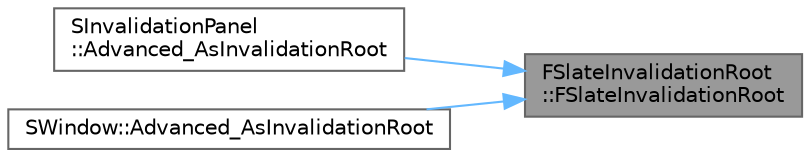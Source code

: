 digraph "FSlateInvalidationRoot::FSlateInvalidationRoot"
{
 // INTERACTIVE_SVG=YES
 // LATEX_PDF_SIZE
  bgcolor="transparent";
  edge [fontname=Helvetica,fontsize=10,labelfontname=Helvetica,labelfontsize=10];
  node [fontname=Helvetica,fontsize=10,shape=box,height=0.2,width=0.4];
  rankdir="RL";
  Node1 [id="Node000001",label="FSlateInvalidationRoot\l::FSlateInvalidationRoot",height=0.2,width=0.4,color="gray40", fillcolor="grey60", style="filled", fontcolor="black",tooltip=" "];
  Node1 -> Node2 [id="edge1_Node000001_Node000002",dir="back",color="steelblue1",style="solid",tooltip=" "];
  Node2 [id="Node000002",label="SInvalidationPanel\l::Advanced_AsInvalidationRoot",height=0.2,width=0.4,color="grey40", fillcolor="white", style="filled",URL="$d6/d3c/classSInvalidationPanel.html#a34379aded852d868d860bbe057c974cf",tooltip=" "];
  Node1 -> Node3 [id="edge2_Node000001_Node000003",dir="back",color="steelblue1",style="solid",tooltip=" "];
  Node3 [id="Node000003",label="SWindow::Advanced_AsInvalidationRoot",height=0.2,width=0.4,color="grey40", fillcolor="white", style="filled",URL="$d8/d74/classSWindow.html#ad99985354c7b9e964312967d4224229c",tooltip=" "];
}

